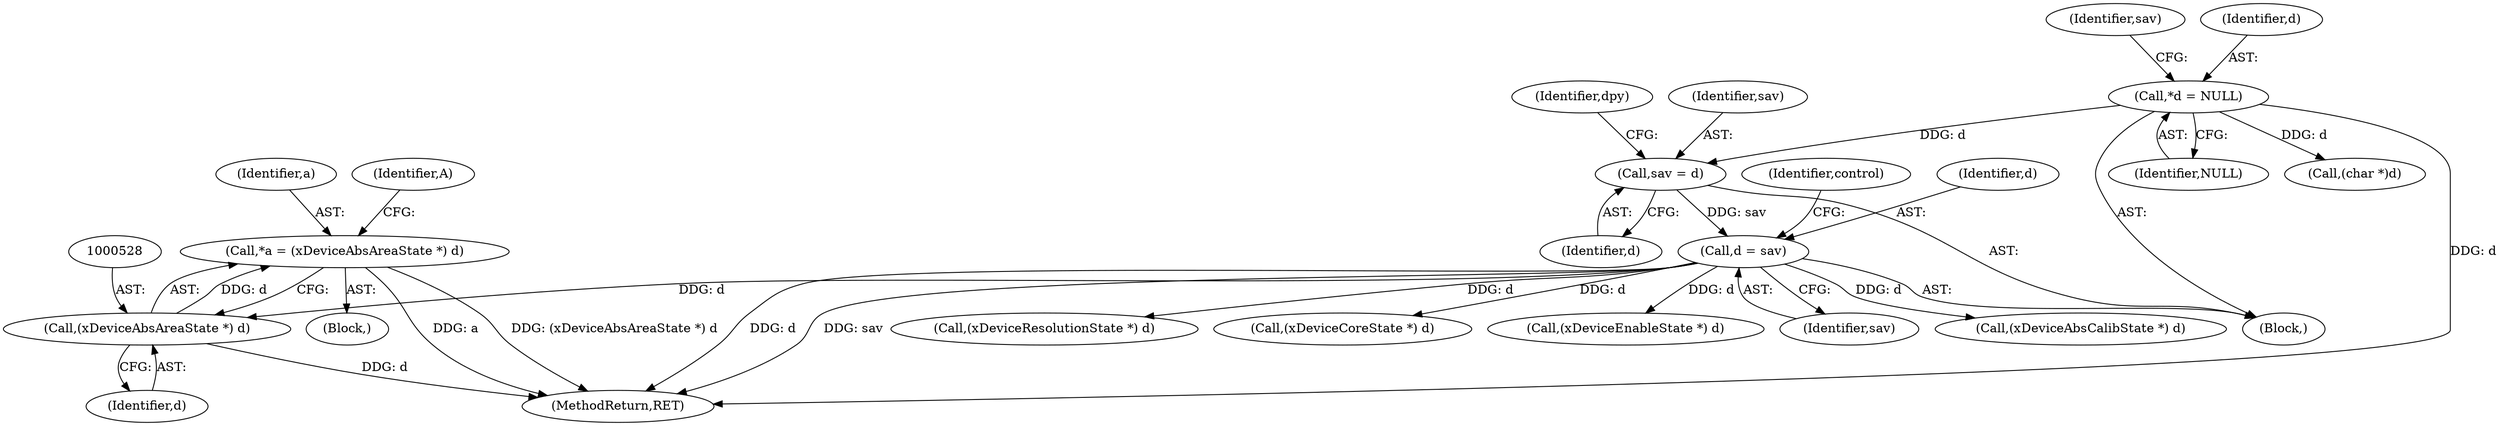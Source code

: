 digraph "0_libXi_19a9cd607de73947fcfb104682f203ffe4e1f4e5_0@pointer" {
"1000525" [label="(Call,*a = (xDeviceAbsAreaState *) d)"];
"1000527" [label="(Call,(xDeviceAbsAreaState *) d)"];
"1000339" [label="(Call,d = sav)"];
"1000221" [label="(Call,sav = d)"];
"1000115" [label="(Call,*d = NULL)"];
"1000529" [label="(Identifier,d)"];
"1000340" [label="(Identifier,d)"];
"1000523" [label="(Block,)"];
"1000117" [label="(Identifier,NULL)"];
"1000526" [label="(Identifier,a)"];
"1000527" [label="(Call,(xDeviceAbsAreaState *) d)"];
"1000226" [label="(Call,(char *)d)"];
"1000120" [label="(Identifier,sav)"];
"1000225" [label="(Identifier,dpy)"];
"1000354" [label="(Call,(xDeviceResolutionState *) d)"];
"1000595" [label="(Call,(xDeviceCoreState *) d)"];
"1000635" [label="(Call,(xDeviceEnableState *) d)"];
"1000116" [label="(Identifier,d)"];
"1000222" [label="(Identifier,sav)"];
"1000525" [label="(Call,*a = (xDeviceAbsAreaState *) d)"];
"1000221" [label="(Call,sav = d)"];
"1000341" [label="(Identifier,sav)"];
"1000115" [label="(Call,*d = NULL)"];
"1000343" [label="(Identifier,control)"];
"1000445" [label="(Call,(xDeviceAbsCalibState *) d)"];
"1000105" [label="(Block,)"];
"1000665" [label="(MethodReturn,RET)"];
"1000223" [label="(Identifier,d)"];
"1000532" [label="(Identifier,A)"];
"1000339" [label="(Call,d = sav)"];
"1000525" -> "1000523"  [label="AST: "];
"1000525" -> "1000527"  [label="CFG: "];
"1000526" -> "1000525"  [label="AST: "];
"1000527" -> "1000525"  [label="AST: "];
"1000532" -> "1000525"  [label="CFG: "];
"1000525" -> "1000665"  [label="DDG: a"];
"1000525" -> "1000665"  [label="DDG: (xDeviceAbsAreaState *) d"];
"1000527" -> "1000525"  [label="DDG: d"];
"1000527" -> "1000529"  [label="CFG: "];
"1000528" -> "1000527"  [label="AST: "];
"1000529" -> "1000527"  [label="AST: "];
"1000527" -> "1000665"  [label="DDG: d"];
"1000339" -> "1000527"  [label="DDG: d"];
"1000339" -> "1000105"  [label="AST: "];
"1000339" -> "1000341"  [label="CFG: "];
"1000340" -> "1000339"  [label="AST: "];
"1000341" -> "1000339"  [label="AST: "];
"1000343" -> "1000339"  [label="CFG: "];
"1000339" -> "1000665"  [label="DDG: d"];
"1000339" -> "1000665"  [label="DDG: sav"];
"1000221" -> "1000339"  [label="DDG: sav"];
"1000339" -> "1000354"  [label="DDG: d"];
"1000339" -> "1000445"  [label="DDG: d"];
"1000339" -> "1000595"  [label="DDG: d"];
"1000339" -> "1000635"  [label="DDG: d"];
"1000221" -> "1000105"  [label="AST: "];
"1000221" -> "1000223"  [label="CFG: "];
"1000222" -> "1000221"  [label="AST: "];
"1000223" -> "1000221"  [label="AST: "];
"1000225" -> "1000221"  [label="CFG: "];
"1000115" -> "1000221"  [label="DDG: d"];
"1000115" -> "1000105"  [label="AST: "];
"1000115" -> "1000117"  [label="CFG: "];
"1000116" -> "1000115"  [label="AST: "];
"1000117" -> "1000115"  [label="AST: "];
"1000120" -> "1000115"  [label="CFG: "];
"1000115" -> "1000665"  [label="DDG: d"];
"1000115" -> "1000226"  [label="DDG: d"];
}
